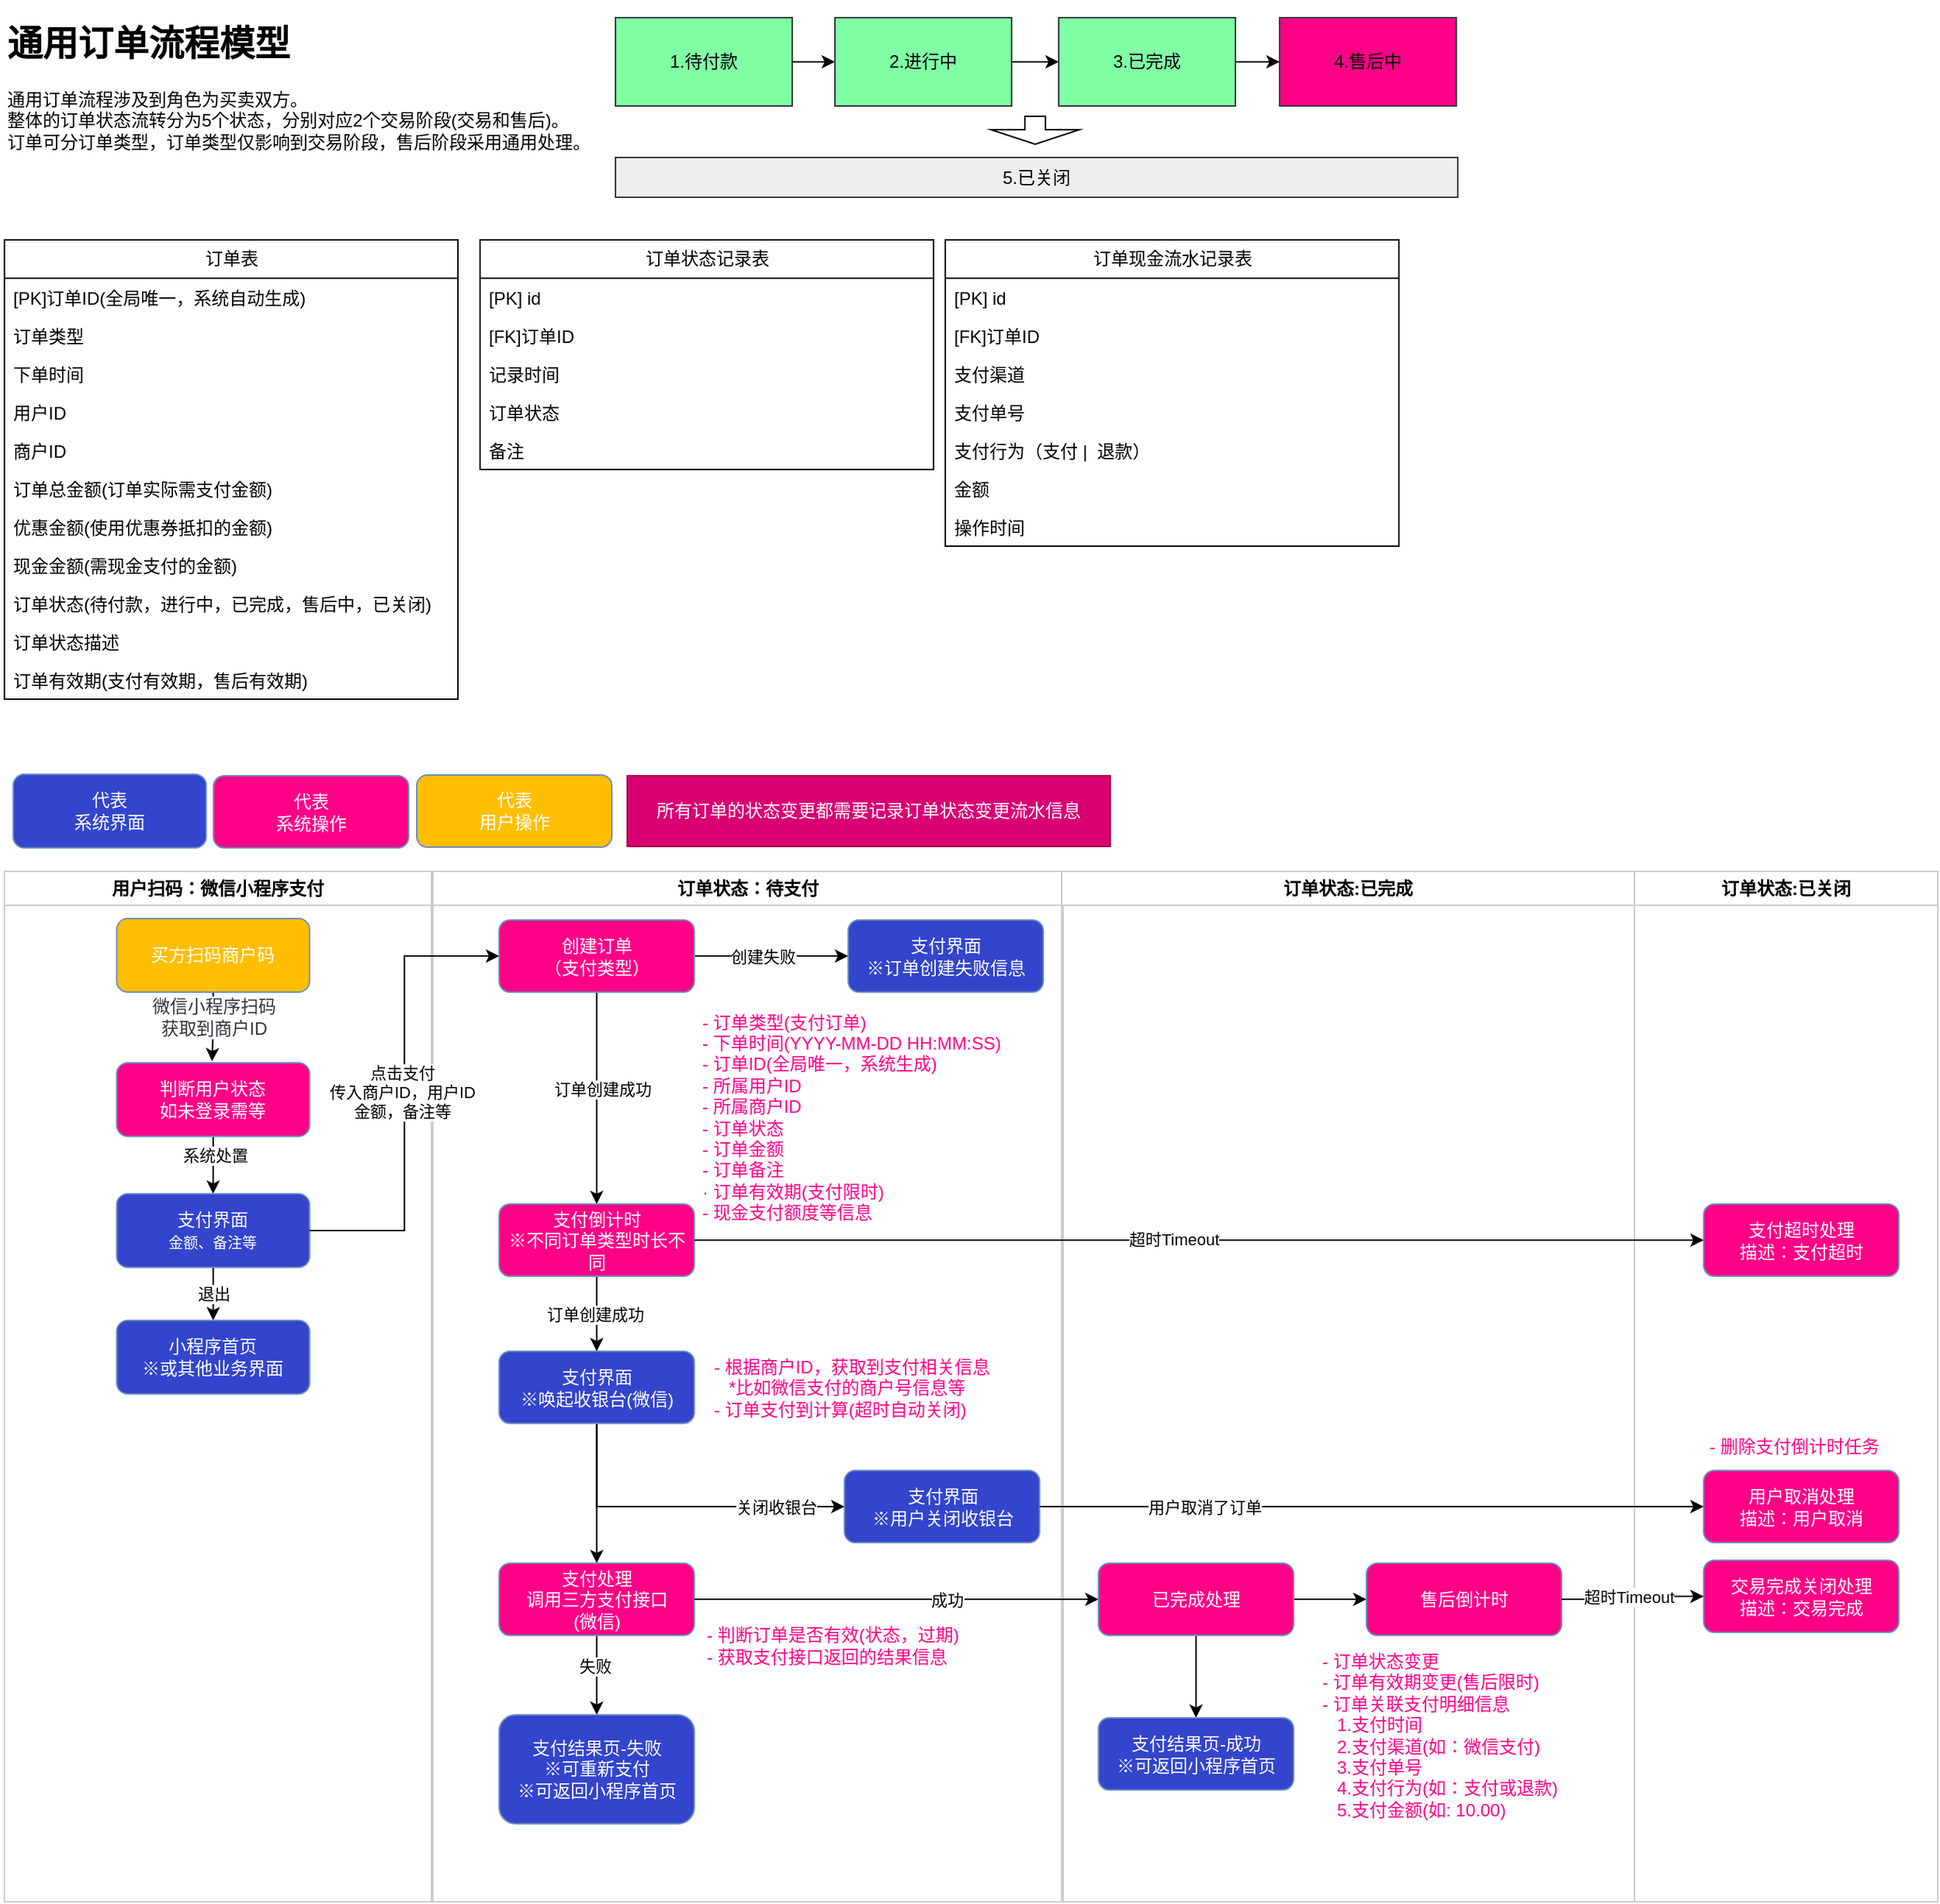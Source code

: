 <mxfile version="22.1.0" type="github">
  <diagram name="订单状态" id="O3KAAAbpH9t8ICp0gVx-">
    <mxGraphModel dx="5453" dy="2956" grid="0" gridSize="10" guides="1" tooltips="1" connect="1" arrows="1" fold="1" page="0" pageScale="1" pageWidth="827" pageHeight="1169" math="0" shadow="0">
      <root>
        <mxCell id="0" />
        <mxCell id="1" parent="0" />
        <mxCell id="49y2JjZSjfnPFW-xxPCn-1" value="&lt;h1&gt;通用订单流程模型&lt;/h1&gt;&lt;div&gt;通用订单流程涉及到角色为买卖双方。&lt;/div&gt;&lt;div&gt;整体的订单状态流转分为5个状态，分别对应2个交易阶段(交易和售后)。&lt;/div&gt;&lt;div&gt;订单可分订单类型，订单类型仅影响到交易阶段，售后阶段采用通用处理。&lt;/div&gt;" style="text;html=1;strokeColor=none;fillColor=none;spacing=5;spacingTop=-20;whiteSpace=wrap;overflow=hidden;rounded=0;" parent="1" vertex="1">
          <mxGeometry x="-2511" y="-881" width="414" height="108" as="geometry" />
        </mxCell>
        <mxCell id="49y2JjZSjfnPFW-xxPCn-4" value="" style="edgeStyle=orthogonalEdgeStyle;rounded=0;orthogonalLoop=1;jettySize=auto;html=1;" parent="1" source="49y2JjZSjfnPFW-xxPCn-2" target="49y2JjZSjfnPFW-xxPCn-3" edge="1">
          <mxGeometry relative="1" as="geometry" />
        </mxCell>
        <mxCell id="49y2JjZSjfnPFW-xxPCn-2" value="1.待付款" style="rounded=0;whiteSpace=wrap;html=1;fillColor=#80FFA5;strokeColor=#36393d;direction=east;" parent="1" vertex="1">
          <mxGeometry x="-2093" y="-879" width="120" height="60" as="geometry" />
        </mxCell>
        <mxCell id="49y2JjZSjfnPFW-xxPCn-6" value="" style="edgeStyle=orthogonalEdgeStyle;rounded=0;orthogonalLoop=1;jettySize=auto;html=1;" parent="1" source="49y2JjZSjfnPFW-xxPCn-3" target="49y2JjZSjfnPFW-xxPCn-5" edge="1">
          <mxGeometry relative="1" as="geometry" />
        </mxCell>
        <mxCell id="49y2JjZSjfnPFW-xxPCn-3" value="2.进行中" style="rounded=0;whiteSpace=wrap;html=1;fillColor=#80FFA5;strokeColor=#36393d;direction=east;" parent="1" vertex="1">
          <mxGeometry x="-1944" y="-879" width="120" height="60" as="geometry" />
        </mxCell>
        <mxCell id="49y2JjZSjfnPFW-xxPCn-8" value="" style="edgeStyle=orthogonalEdgeStyle;rounded=0;orthogonalLoop=1;jettySize=auto;html=1;" parent="1" source="49y2JjZSjfnPFW-xxPCn-5" target="49y2JjZSjfnPFW-xxPCn-7" edge="1">
          <mxGeometry relative="1" as="geometry" />
        </mxCell>
        <mxCell id="49y2JjZSjfnPFW-xxPCn-5" value="3.已完成" style="rounded=0;whiteSpace=wrap;html=1;fillColor=#80FFA5;strokeColor=#36393d;direction=east;" parent="1" vertex="1">
          <mxGeometry x="-1792" y="-879" width="120" height="60" as="geometry" />
        </mxCell>
        <mxCell id="49y2JjZSjfnPFW-xxPCn-7" value="4.售后中" style="rounded=0;whiteSpace=wrap;html=1;fillColor=#FF0087;strokeColor=#36393d;direction=east;" parent="1" vertex="1">
          <mxGeometry x="-1642" y="-879" width="120" height="60" as="geometry" />
        </mxCell>
        <mxCell id="49y2JjZSjfnPFW-xxPCn-9" value="5.已关闭" style="rounded=0;whiteSpace=wrap;html=1;fillColor=#eeeeee;strokeColor=#36393d;direction=east;" parent="1" vertex="1">
          <mxGeometry x="-2093" y="-784" width="572" height="27" as="geometry" />
        </mxCell>
        <mxCell id="49y2JjZSjfnPFW-xxPCn-39" value="用户扫码：微信小程序支付" style="swimlane;whiteSpace=wrap;html=1;strokeColor=#CCCCCC;" parent="1" vertex="1">
          <mxGeometry x="-2508" y="-299" width="290" height="700" as="geometry">
            <mxRectangle x="30" y="320" width="179" height="26" as="alternateBounds" />
          </mxGeometry>
        </mxCell>
        <mxCell id="49y2JjZSjfnPFW-xxPCn-40" style="edgeStyle=orthogonalEdgeStyle;rounded=0;orthogonalLoop=1;jettySize=auto;html=1;entryX=0.5;entryY=0;entryDx=0;entryDy=0;fontFamily=Helvetica;fontSize=12;fontColor=#FFF;" parent="49y2JjZSjfnPFW-xxPCn-39" source="49y2JjZSjfnPFW-xxPCn-42" edge="1">
          <mxGeometry relative="1" as="geometry">
            <mxPoint x="141" y="129" as="targetPoint" />
          </mxGeometry>
        </mxCell>
        <mxCell id="49y2JjZSjfnPFW-xxPCn-41" value="&lt;font color=&quot;#34373c&quot;&gt;微信小程序扫码&lt;br&gt;获取到商户ID&lt;br&gt;&lt;/font&gt;" style="edgeLabel;html=1;align=center;verticalAlign=middle;resizable=0;points=[];fontSize=12;fontFamily=Helvetica;fontColor=#FFF;" parent="49y2JjZSjfnPFW-xxPCn-40" vertex="1" connectable="0">
          <mxGeometry x="-0.232" relative="1" as="geometry">
            <mxPoint y="-1" as="offset" />
          </mxGeometry>
        </mxCell>
        <mxCell id="49y2JjZSjfnPFW-xxPCn-42" value="买方扫码商户码" style="rounded=1;whiteSpace=wrap;html=1;fillColor=#FFBF00;strokeColor=#6c8ebf;fontColor=#FFF;" parent="49y2JjZSjfnPFW-xxPCn-39" vertex="1">
          <mxGeometry x="76.25" y="32" width="131" height="50" as="geometry" />
        </mxCell>
        <mxCell id="49y2JjZSjfnPFW-xxPCn-61" style="edgeStyle=orthogonalEdgeStyle;rounded=0;orthogonalLoop=1;jettySize=auto;html=1;entryX=0.5;entryY=0;entryDx=0;entryDy=0;" parent="49y2JjZSjfnPFW-xxPCn-39" source="49y2JjZSjfnPFW-xxPCn-58" target="49y2JjZSjfnPFW-xxPCn-60" edge="1">
          <mxGeometry relative="1" as="geometry" />
        </mxCell>
        <mxCell id="49y2JjZSjfnPFW-xxPCn-64" value="系统处置" style="edgeLabel;html=1;align=center;verticalAlign=middle;resizable=0;points=[];" parent="49y2JjZSjfnPFW-xxPCn-61" vertex="1" connectable="0">
          <mxGeometry x="-0.367" y="1" relative="1" as="geometry">
            <mxPoint as="offset" />
          </mxGeometry>
        </mxCell>
        <mxCell id="49y2JjZSjfnPFW-xxPCn-58" value="判断用户状态&lt;br&gt;如未登录需等" style="rounded=1;whiteSpace=wrap;html=1;fillColor=#FF0087;strokeColor=#6c8ebf;fontColor=#FFF;" parent="49y2JjZSjfnPFW-xxPCn-39" vertex="1">
          <mxGeometry x="76.25" y="130" width="131" height="50" as="geometry" />
        </mxCell>
        <mxCell id="49y2JjZSjfnPFW-xxPCn-63" value="退出" style="edgeStyle=orthogonalEdgeStyle;rounded=0;orthogonalLoop=1;jettySize=auto;html=1;" parent="49y2JjZSjfnPFW-xxPCn-39" source="49y2JjZSjfnPFW-xxPCn-60" target="49y2JjZSjfnPFW-xxPCn-62" edge="1">
          <mxGeometry relative="1" as="geometry" />
        </mxCell>
        <mxCell id="49y2JjZSjfnPFW-xxPCn-60" value="支付界面&lt;br&gt;&lt;font style=&quot;font-size: 10px;&quot;&gt;金额、备注等&lt;/font&gt;" style="rounded=1;whiteSpace=wrap;html=1;fillColor=#3345CC;strokeColor=#6c8ebf;fontColor=#FFF;" parent="49y2JjZSjfnPFW-xxPCn-39" vertex="1">
          <mxGeometry x="76.25" y="219" width="131" height="50" as="geometry" />
        </mxCell>
        <mxCell id="49y2JjZSjfnPFW-xxPCn-62" value="小程序首页&lt;br&gt;※或其他业务界面" style="rounded=1;whiteSpace=wrap;html=1;fillColor=#3345CC;strokeColor=#6c8ebf;fontColor=#FFF;" parent="49y2JjZSjfnPFW-xxPCn-39" vertex="1">
          <mxGeometry x="76.25" y="305" width="131" height="50" as="geometry" />
        </mxCell>
        <mxCell id="49y2JjZSjfnPFW-xxPCn-65" value="订单状态：待支付" style="swimlane;whiteSpace=wrap;html=1;strokeColor=#CCCCCC;" parent="1" vertex="1">
          <mxGeometry x="-2217" y="-299" width="428" height="700" as="geometry" />
        </mxCell>
        <mxCell id="49y2JjZSjfnPFW-xxPCn-71" style="edgeStyle=orthogonalEdgeStyle;rounded=0;orthogonalLoop=1;jettySize=auto;html=1;entryX=0;entryY=0.5;entryDx=0;entryDy=0;" parent="49y2JjZSjfnPFW-xxPCn-65" source="49y2JjZSjfnPFW-xxPCn-66" target="49y2JjZSjfnPFW-xxPCn-70" edge="1">
          <mxGeometry relative="1" as="geometry" />
        </mxCell>
        <mxCell id="49y2JjZSjfnPFW-xxPCn-72" value="创建失败" style="edgeLabel;html=1;align=center;verticalAlign=middle;resizable=0;points=[];" parent="49y2JjZSjfnPFW-xxPCn-71" vertex="1" connectable="0">
          <mxGeometry x="-0.206" y="-4" relative="1" as="geometry">
            <mxPoint x="5" y="-4" as="offset" />
          </mxGeometry>
        </mxCell>
        <mxCell id="49y2JjZSjfnPFW-xxPCn-138" style="edgeStyle=orthogonalEdgeStyle;rounded=0;orthogonalLoop=1;jettySize=auto;html=1;entryX=0.5;entryY=0;entryDx=0;entryDy=0;" parent="49y2JjZSjfnPFW-xxPCn-65" source="49y2JjZSjfnPFW-xxPCn-66" target="49y2JjZSjfnPFW-xxPCn-137" edge="1">
          <mxGeometry relative="1" as="geometry" />
        </mxCell>
        <mxCell id="49y2JjZSjfnPFW-xxPCn-141" value="订单创建成功" style="edgeLabel;html=1;align=center;verticalAlign=middle;resizable=0;points=[];" parent="49y2JjZSjfnPFW-xxPCn-138" vertex="1" connectable="0">
          <mxGeometry x="-0.092" y="3" relative="1" as="geometry">
            <mxPoint as="offset" />
          </mxGeometry>
        </mxCell>
        <mxCell id="49y2JjZSjfnPFW-xxPCn-66" value="创建订单&lt;br&gt;（支付类型）" style="rounded=1;whiteSpace=wrap;html=1;fillColor=#FF0087;strokeColor=#6c8ebf;fontColor=#FFF;" parent="49y2JjZSjfnPFW-xxPCn-65" vertex="1">
          <mxGeometry x="45" y="33" width="132.5" height="49" as="geometry" />
        </mxCell>
        <mxCell id="49y2JjZSjfnPFW-xxPCn-70" value="支付界面&lt;br&gt;※订单创建失败信息" style="rounded=1;whiteSpace=wrap;html=1;fillColor=#3345CC;strokeColor=#6c8ebf;fontColor=#FFF;" parent="49y2JjZSjfnPFW-xxPCn-65" vertex="1">
          <mxGeometry x="282" y="33" width="132.5" height="49" as="geometry" />
        </mxCell>
        <mxCell id="49y2JjZSjfnPFW-xxPCn-67" value="- 订单类型(支付订单)&lt;br&gt;- 下单时间(YYYY-MM-DD HH:MM:SS)&lt;br&gt;- 订单ID(全局唯一，系统生成)&lt;br&gt;- 所属用户ID&lt;br&gt;- 所属商户ID&lt;br&gt;- 订单状态&lt;br&gt;- 订单金额&lt;br&gt;- 订单备注&lt;br&gt;· 订单有效期(支付限时)&lt;br&gt;- 现金支付额度等信息" style="text;html=1;strokeColor=none;fillColor=none;align=left;verticalAlign=middle;whiteSpace=wrap;rounded=0;fontSize=12;fontFamily=Helvetica;fontColor=#FF0087;" parent="49y2JjZSjfnPFW-xxPCn-65" vertex="1">
          <mxGeometry x="181" y="86" width="231" height="161" as="geometry" />
        </mxCell>
        <mxCell id="49y2JjZSjfnPFW-xxPCn-142" style="edgeStyle=orthogonalEdgeStyle;rounded=0;orthogonalLoop=1;jettySize=auto;html=1;entryX=0;entryY=0.5;entryDx=0;entryDy=0;" parent="49y2JjZSjfnPFW-xxPCn-65" source="49y2JjZSjfnPFW-xxPCn-73" target="49y2JjZSjfnPFW-xxPCn-87" edge="1">
          <mxGeometry relative="1" as="geometry">
            <Array as="points">
              <mxPoint x="111" y="432" />
            </Array>
          </mxGeometry>
        </mxCell>
        <mxCell id="49y2JjZSjfnPFW-xxPCn-143" value="关闭收银台" style="edgeLabel;html=1;align=center;verticalAlign=middle;resizable=0;points=[];" parent="49y2JjZSjfnPFW-xxPCn-142" vertex="1" connectable="0">
          <mxGeometry x="0.621" y="-1" relative="1" as="geometry">
            <mxPoint x="-4" y="-1" as="offset" />
          </mxGeometry>
        </mxCell>
        <mxCell id="f1P4lGSasqayBtfQSkuf-2" style="edgeStyle=orthogonalEdgeStyle;rounded=0;orthogonalLoop=1;jettySize=auto;html=1;entryX=0.5;entryY=0;entryDx=0;entryDy=0;" parent="49y2JjZSjfnPFW-xxPCn-65" source="49y2JjZSjfnPFW-xxPCn-73" target="f1P4lGSasqayBtfQSkuf-1" edge="1">
          <mxGeometry relative="1" as="geometry" />
        </mxCell>
        <mxCell id="49y2JjZSjfnPFW-xxPCn-73" value="支付界面&lt;br&gt;※唤起收银台(微信)" style="rounded=1;whiteSpace=wrap;html=1;fillColor=#3345CC;strokeColor=#6c8ebf;fontColor=#FFF;" parent="49y2JjZSjfnPFW-xxPCn-65" vertex="1">
          <mxGeometry x="45" y="326" width="132.5" height="49" as="geometry" />
        </mxCell>
        <mxCell id="49y2JjZSjfnPFW-xxPCn-77" value="- 根据商户ID，获取到支付相关信息&lt;br&gt;&amp;nbsp; &amp;nbsp;*比如微信支付的商户号信息等&lt;br&gt;- 订单支付到计算(超时自动关闭)" style="text;html=1;strokeColor=none;fillColor=none;align=left;verticalAlign=middle;whiteSpace=wrap;rounded=0;fontSize=12;fontFamily=Helvetica;fontColor=#FF0087;" parent="49y2JjZSjfnPFW-xxPCn-65" vertex="1">
          <mxGeometry x="189" y="328" width="231" height="45" as="geometry" />
        </mxCell>
        <mxCell id="49y2JjZSjfnPFW-xxPCn-139" style="edgeStyle=orthogonalEdgeStyle;rounded=0;orthogonalLoop=1;jettySize=auto;html=1;entryX=0.5;entryY=0;entryDx=0;entryDy=0;" parent="49y2JjZSjfnPFW-xxPCn-65" source="49y2JjZSjfnPFW-xxPCn-137" target="49y2JjZSjfnPFW-xxPCn-73" edge="1">
          <mxGeometry relative="1" as="geometry" />
        </mxCell>
        <mxCell id="49y2JjZSjfnPFW-xxPCn-140" value="订单创建成功" style="edgeLabel;html=1;align=center;verticalAlign=middle;resizable=0;points=[];" parent="49y2JjZSjfnPFW-xxPCn-139" vertex="1" connectable="0">
          <mxGeometry x="0.038" y="-2" relative="1" as="geometry">
            <mxPoint y="-1" as="offset" />
          </mxGeometry>
        </mxCell>
        <mxCell id="49y2JjZSjfnPFW-xxPCn-137" value="支付倒计时&lt;br&gt;※不同订单类型时长不同" style="rounded=1;whiteSpace=wrap;html=1;fillColor=#FF0087;strokeColor=#6c8ebf;fontColor=#FFF;" parent="49y2JjZSjfnPFW-xxPCn-65" vertex="1">
          <mxGeometry x="45" y="226" width="132.5" height="49" as="geometry" />
        </mxCell>
        <mxCell id="49y2JjZSjfnPFW-xxPCn-87" value="支付界面&lt;br&gt;※用户关闭收银台" style="rounded=1;whiteSpace=wrap;html=1;fillColor=#3345CC;strokeColor=#6c8ebf;fontColor=#FFF;" parent="49y2JjZSjfnPFW-xxPCn-65" vertex="1">
          <mxGeometry x="279.5" y="407" width="132.5" height="49" as="geometry" />
        </mxCell>
        <mxCell id="f1P4lGSasqayBtfQSkuf-5" style="edgeStyle=orthogonalEdgeStyle;rounded=0;orthogonalLoop=1;jettySize=auto;html=1;entryX=0.5;entryY=0;entryDx=0;entryDy=0;" parent="49y2JjZSjfnPFW-xxPCn-65" source="f1P4lGSasqayBtfQSkuf-1" target="f1P4lGSasqayBtfQSkuf-4" edge="1">
          <mxGeometry relative="1" as="geometry" />
        </mxCell>
        <mxCell id="f1P4lGSasqayBtfQSkuf-15" value="失败" style="edgeLabel;html=1;align=center;verticalAlign=middle;resizable=0;points=[];" parent="f1P4lGSasqayBtfQSkuf-5" vertex="1" connectable="0">
          <mxGeometry x="-0.239" y="-2" relative="1" as="geometry">
            <mxPoint as="offset" />
          </mxGeometry>
        </mxCell>
        <mxCell id="f1P4lGSasqayBtfQSkuf-1" value="支付处理&lt;br&gt;调用三方支付接口&lt;br&gt;(微信)" style="rounded=1;whiteSpace=wrap;html=1;fillColor=#FF0087;strokeColor=#6c8ebf;fontColor=#FFF;" parent="49y2JjZSjfnPFW-xxPCn-65" vertex="1">
          <mxGeometry x="45" y="470" width="132.5" height="49" as="geometry" />
        </mxCell>
        <mxCell id="f1P4lGSasqayBtfQSkuf-3" value="- 判断订单是否有效(状态，过期)&lt;br&gt;- 获取支付接口返回的结果信息" style="text;html=1;strokeColor=none;fillColor=none;align=left;verticalAlign=middle;whiteSpace=wrap;rounded=0;fontSize=12;fontFamily=Helvetica;fontColor=#FF0087;" parent="49y2JjZSjfnPFW-xxPCn-65" vertex="1">
          <mxGeometry x="183.5" y="503" width="196.5" height="45" as="geometry" />
        </mxCell>
        <mxCell id="f1P4lGSasqayBtfQSkuf-4" value="支付结果页-失败&lt;br&gt;※可重新支付&lt;br&gt;※可返回小程序首页" style="rounded=1;whiteSpace=wrap;html=1;fillColor=#3345CC;strokeColor=#6c8ebf;fontColor=#FFF;" parent="49y2JjZSjfnPFW-xxPCn-65" vertex="1">
          <mxGeometry x="45" y="573" width="132.5" height="74" as="geometry" />
        </mxCell>
        <mxCell id="49y2JjZSjfnPFW-xxPCn-68" style="edgeStyle=orthogonalEdgeStyle;rounded=0;orthogonalLoop=1;jettySize=auto;html=1;entryX=0;entryY=0.5;entryDx=0;entryDy=0;" parent="1" source="49y2JjZSjfnPFW-xxPCn-60" target="49y2JjZSjfnPFW-xxPCn-66" edge="1">
          <mxGeometry relative="1" as="geometry" />
        </mxCell>
        <mxCell id="49y2JjZSjfnPFW-xxPCn-69" value="点击支付&lt;br&gt;传入商户ID，用户ID&lt;br&gt;金额，备注等" style="edgeLabel;html=1;align=center;verticalAlign=middle;resizable=0;points=[];" parent="49y2JjZSjfnPFW-xxPCn-68" vertex="1" connectable="0">
          <mxGeometry x="0.006" y="2" relative="1" as="geometry">
            <mxPoint as="offset" />
          </mxGeometry>
        </mxCell>
        <mxCell id="49y2JjZSjfnPFW-xxPCn-83" value="代表&lt;br&gt;系统界面" style="rounded=1;whiteSpace=wrap;html=1;fillColor=#3345CC;strokeColor=#6c8ebf;fontColor=#FFF;" parent="1" vertex="1">
          <mxGeometry x="-2502" y="-365" width="131" height="50" as="geometry" />
        </mxCell>
        <mxCell id="49y2JjZSjfnPFW-xxPCn-84" value="代表&lt;br&gt;系统操作" style="rounded=1;whiteSpace=wrap;html=1;fillColor=#FF0087;strokeColor=#6c8ebf;fontColor=#FFF;" parent="1" vertex="1">
          <mxGeometry x="-2366" y="-364" width="132.5" height="49" as="geometry" />
        </mxCell>
        <mxCell id="49y2JjZSjfnPFW-xxPCn-85" value="代表&lt;br&gt;用户操作" style="rounded=1;whiteSpace=wrap;html=1;fillColor=#FFBF00;strokeColor=#6c8ebf;fontColor=#FFF;" parent="1" vertex="1">
          <mxGeometry x="-2228" y="-364.5" width="132.5" height="49" as="geometry" />
        </mxCell>
        <mxCell id="49y2JjZSjfnPFW-xxPCn-97" value="订单状态:已完成" style="swimlane;whiteSpace=wrap;html=1;strokeColor=#CCCCCC;" parent="1" vertex="1">
          <mxGeometry x="-1790" y="-299" width="389" height="700" as="geometry" />
        </mxCell>
        <mxCell id="49y2JjZSjfnPFW-xxPCn-119" style="edgeStyle=orthogonalEdgeStyle;rounded=0;orthogonalLoop=1;jettySize=auto;html=1;entryX=0;entryY=0.5;entryDx=0;entryDy=0;" parent="49y2JjZSjfnPFW-xxPCn-97" source="49y2JjZSjfnPFW-xxPCn-113" target="49y2JjZSjfnPFW-xxPCn-118" edge="1">
          <mxGeometry relative="1" as="geometry" />
        </mxCell>
        <mxCell id="f1P4lGSasqayBtfQSkuf-12" style="edgeStyle=orthogonalEdgeStyle;rounded=0;orthogonalLoop=1;jettySize=auto;html=1;" parent="49y2JjZSjfnPFW-xxPCn-97" source="49y2JjZSjfnPFW-xxPCn-113" target="49y2JjZSjfnPFW-xxPCn-89" edge="1">
          <mxGeometry relative="1" as="geometry" />
        </mxCell>
        <mxCell id="49y2JjZSjfnPFW-xxPCn-113" value="已完成处理" style="rounded=1;whiteSpace=wrap;html=1;fillColor=#FF0087;strokeColor=#6c8ebf;fontColor=#FFF;" parent="49y2JjZSjfnPFW-xxPCn-97" vertex="1">
          <mxGeometry x="25" y="470" width="132.5" height="49" as="geometry" />
        </mxCell>
        <mxCell id="49y2JjZSjfnPFW-xxPCn-118" value="售后倒计时" style="rounded=1;whiteSpace=wrap;html=1;fillColor=#FF0087;strokeColor=#6c8ebf;fontColor=#FFF;" parent="49y2JjZSjfnPFW-xxPCn-97" vertex="1">
          <mxGeometry x="207" y="470" width="132.5" height="49" as="geometry" />
        </mxCell>
        <mxCell id="49y2JjZSjfnPFW-xxPCn-89" value="支付结果页-成功&lt;br&gt;※可返回小程序首页" style="rounded=1;whiteSpace=wrap;html=1;fillColor=#3345CC;strokeColor=#6c8ebf;fontColor=#FFF;" parent="49y2JjZSjfnPFW-xxPCn-97" vertex="1">
          <mxGeometry x="25" y="575" width="132.5" height="49" as="geometry" />
        </mxCell>
        <mxCell id="f1P4lGSasqayBtfQSkuf-13" value="- 订单状态变更&lt;br&gt;- 订单有效期变更(售后限时)&lt;br&gt;- 订单关联支付明细信息&lt;br&gt;&amp;nbsp; &amp;nbsp;1.支付时间&lt;br&gt;&amp;nbsp; &amp;nbsp;2.支付渠道(如：微信支付)&lt;br&gt;&amp;nbsp; &amp;nbsp;3.支付单号&lt;br&gt;&amp;nbsp; &amp;nbsp;4.支付行为(如：支付或退款)&lt;br&gt;&amp;nbsp; &amp;nbsp;5.支付金额(如: 10.00)" style="text;html=1;strokeColor=none;fillColor=none;align=left;verticalAlign=middle;whiteSpace=wrap;rounded=0;fontSize=12;fontFamily=Helvetica;fontColor=#FF0087;" parent="49y2JjZSjfnPFW-xxPCn-97" vertex="1">
          <mxGeometry x="175" y="525" width="192" height="123" as="geometry" />
        </mxCell>
        <mxCell id="49y2JjZSjfnPFW-xxPCn-125" value="订单状态:已关闭" style="swimlane;whiteSpace=wrap;html=1;strokeColor=#CCCCCC;" parent="1" vertex="1">
          <mxGeometry x="-1401" y="-299" width="206" height="700" as="geometry" />
        </mxCell>
        <mxCell id="49y2JjZSjfnPFW-xxPCn-126" style="edgeStyle=orthogonalEdgeStyle;rounded=0;orthogonalLoop=1;jettySize=auto;html=1;entryX=0;entryY=0.5;entryDx=0;entryDy=0;" parent="49y2JjZSjfnPFW-xxPCn-125" edge="1">
          <mxGeometry relative="1" as="geometry">
            <mxPoint x="181.25" y="493.5" as="sourcePoint" />
          </mxGeometry>
        </mxCell>
        <mxCell id="49y2JjZSjfnPFW-xxPCn-144" value="支付超时处理&lt;br&gt;描述：支付超时" style="rounded=1;whiteSpace=wrap;html=1;fillColor=#FF0087;strokeColor=#6c8ebf;fontColor=#FFF;" parent="49y2JjZSjfnPFW-xxPCn-125" vertex="1">
          <mxGeometry x="47" y="226" width="132.5" height="49" as="geometry" />
        </mxCell>
        <mxCell id="49y2JjZSjfnPFW-xxPCn-147" value="用户取消处理&lt;br&gt;描述：用户取消" style="rounded=1;whiteSpace=wrap;html=1;fillColor=#FF0087;strokeColor=#6c8ebf;fontColor=#FFF;" parent="49y2JjZSjfnPFW-xxPCn-125" vertex="1">
          <mxGeometry x="47" y="407" width="132.5" height="49" as="geometry" />
        </mxCell>
        <mxCell id="49y2JjZSjfnPFW-xxPCn-153" value="- 删除支付倒计时任务" style="text;html=1;strokeColor=none;fillColor=none;align=left;verticalAlign=middle;whiteSpace=wrap;rounded=0;fontSize=12;fontFamily=Helvetica;fontColor=#FF0087;" parent="49y2JjZSjfnPFW-xxPCn-125" vertex="1">
          <mxGeometry x="49" y="379" width="131" height="23" as="geometry" />
        </mxCell>
        <mxCell id="f1P4lGSasqayBtfQSkuf-8" value="交易完成关闭处理&lt;br&gt;描述：交易完成" style="rounded=1;whiteSpace=wrap;html=1;fillColor=#FF0087;strokeColor=#6c8ebf;fontColor=#FFF;" parent="49y2JjZSjfnPFW-xxPCn-125" vertex="1">
          <mxGeometry x="47" y="468" width="132.5" height="49" as="geometry" />
        </mxCell>
        <mxCell id="49y2JjZSjfnPFW-xxPCn-145" style="edgeStyle=orthogonalEdgeStyle;rounded=0;orthogonalLoop=1;jettySize=auto;html=1;entryX=0;entryY=0.5;entryDx=0;entryDy=0;" parent="1" source="49y2JjZSjfnPFW-xxPCn-137" target="49y2JjZSjfnPFW-xxPCn-144" edge="1">
          <mxGeometry relative="1" as="geometry" />
        </mxCell>
        <mxCell id="49y2JjZSjfnPFW-xxPCn-146" value="超时Timeout" style="edgeLabel;html=1;align=center;verticalAlign=middle;resizable=0;points=[];" parent="49y2JjZSjfnPFW-xxPCn-145" vertex="1" connectable="0">
          <mxGeometry x="-0.05" y="1" relative="1" as="geometry">
            <mxPoint as="offset" />
          </mxGeometry>
        </mxCell>
        <mxCell id="49y2JjZSjfnPFW-xxPCn-148" style="edgeStyle=orthogonalEdgeStyle;rounded=0;orthogonalLoop=1;jettySize=auto;html=1;entryX=0;entryY=0.5;entryDx=0;entryDy=0;" parent="1" source="49y2JjZSjfnPFW-xxPCn-87" target="49y2JjZSjfnPFW-xxPCn-147" edge="1">
          <mxGeometry relative="1" as="geometry" />
        </mxCell>
        <mxCell id="49y2JjZSjfnPFW-xxPCn-149" value="用户取消了订单" style="edgeLabel;html=1;align=center;verticalAlign=middle;resizable=0;points=[];" parent="49y2JjZSjfnPFW-xxPCn-148" vertex="1" connectable="0">
          <mxGeometry x="-0.133" y="1" relative="1" as="geometry">
            <mxPoint x="-84" y="1" as="offset" />
          </mxGeometry>
        </mxCell>
        <mxCell id="f1P4lGSasqayBtfQSkuf-7" style="edgeStyle=orthogonalEdgeStyle;rounded=0;orthogonalLoop=1;jettySize=auto;html=1;entryX=0;entryY=0.5;entryDx=0;entryDy=0;" parent="1" source="f1P4lGSasqayBtfQSkuf-1" target="49y2JjZSjfnPFW-xxPCn-113" edge="1">
          <mxGeometry relative="1" as="geometry" />
        </mxCell>
        <mxCell id="f1P4lGSasqayBtfQSkuf-14" value="成功" style="edgeLabel;html=1;align=center;verticalAlign=middle;resizable=0;points=[];" parent="f1P4lGSasqayBtfQSkuf-7" vertex="1" connectable="0">
          <mxGeometry x="0.245" relative="1" as="geometry">
            <mxPoint as="offset" />
          </mxGeometry>
        </mxCell>
        <mxCell id="f1P4lGSasqayBtfQSkuf-9" style="edgeStyle=orthogonalEdgeStyle;rounded=0;orthogonalLoop=1;jettySize=auto;html=1;entryX=0;entryY=0.5;entryDx=0;entryDy=0;" parent="1" source="49y2JjZSjfnPFW-xxPCn-118" target="f1P4lGSasqayBtfQSkuf-8" edge="1">
          <mxGeometry relative="1" as="geometry" />
        </mxCell>
        <mxCell id="f1P4lGSasqayBtfQSkuf-16" value="超时Timeout" style="edgeLabel;html=1;align=center;verticalAlign=middle;resizable=0;points=[];" parent="f1P4lGSasqayBtfQSkuf-9" vertex="1" connectable="0">
          <mxGeometry x="-0.098" y="-2" relative="1" as="geometry">
            <mxPoint x="1" y="-4" as="offset" />
          </mxGeometry>
        </mxCell>
        <mxCell id="f1P4lGSasqayBtfQSkuf-11" value="所有订单的状态变更都需要记录订单状态变更流水信息" style="text;html=1;strokeColor=#A50040;fillColor=#d80073;align=center;verticalAlign=middle;whiteSpace=wrap;rounded=0;fontSize=12;fontFamily=Helvetica;fontColor=#ffffff;" parent="1" vertex="1">
          <mxGeometry x="-2085" y="-364" width="328" height="48" as="geometry" />
        </mxCell>
        <mxCell id="f1P4lGSasqayBtfQSkuf-27" value="" style="shape=singleArrow;direction=south;whiteSpace=wrap;html=1;arrowWidth=0.233;arrowSize=0.523;" parent="1" vertex="1">
          <mxGeometry x="-1838" y="-812" width="60" height="19" as="geometry" />
        </mxCell>
        <mxCell id="f1P4lGSasqayBtfQSkuf-37" value="订单表" style="swimlane;fontStyle=0;childLayout=stackLayout;horizontal=1;startSize=26;fillColor=none;horizontalStack=0;resizeParent=1;resizeParentMax=0;resizeLast=0;collapsible=1;marginBottom=0;html=1;" parent="1" vertex="1">
          <mxGeometry x="-2508" y="-728" width="308" height="312" as="geometry" />
        </mxCell>
        <mxCell id="f1P4lGSasqayBtfQSkuf-41" value="[PK]订单ID(全局唯一，系统自动生成)" style="text;strokeColor=none;fillColor=none;align=left;verticalAlign=top;spacingLeft=4;spacingRight=4;overflow=hidden;rotatable=0;points=[[0,0.5],[1,0.5]];portConstraint=eastwest;whiteSpace=wrap;html=1;" parent="f1P4lGSasqayBtfQSkuf-37" vertex="1">
          <mxGeometry y="26" width="308" height="26" as="geometry" />
        </mxCell>
        <mxCell id="f1P4lGSasqayBtfQSkuf-42" value="订单类型" style="text;strokeColor=none;fillColor=none;align=left;verticalAlign=top;spacingLeft=4;spacingRight=4;overflow=hidden;rotatable=0;points=[[0,0.5],[1,0.5]];portConstraint=eastwest;whiteSpace=wrap;html=1;" parent="f1P4lGSasqayBtfQSkuf-37" vertex="1">
          <mxGeometry y="52" width="308" height="26" as="geometry" />
        </mxCell>
        <mxCell id="f1P4lGSasqayBtfQSkuf-43" value="下单时间" style="text;strokeColor=none;fillColor=none;align=left;verticalAlign=top;spacingLeft=4;spacingRight=4;overflow=hidden;rotatable=0;points=[[0,0.5],[1,0.5]];portConstraint=eastwest;whiteSpace=wrap;html=1;" parent="f1P4lGSasqayBtfQSkuf-37" vertex="1">
          <mxGeometry y="78" width="308" height="26" as="geometry" />
        </mxCell>
        <mxCell id="f1P4lGSasqayBtfQSkuf-44" value="用户ID" style="text;strokeColor=none;fillColor=none;align=left;verticalAlign=top;spacingLeft=4;spacingRight=4;overflow=hidden;rotatable=0;points=[[0,0.5],[1,0.5]];portConstraint=eastwest;whiteSpace=wrap;html=1;" parent="f1P4lGSasqayBtfQSkuf-37" vertex="1">
          <mxGeometry y="104" width="308" height="26" as="geometry" />
        </mxCell>
        <mxCell id="f1P4lGSasqayBtfQSkuf-45" value="商户ID" style="text;strokeColor=none;fillColor=none;align=left;verticalAlign=top;spacingLeft=4;spacingRight=4;overflow=hidden;rotatable=0;points=[[0,0.5],[1,0.5]];portConstraint=eastwest;whiteSpace=wrap;html=1;" parent="f1P4lGSasqayBtfQSkuf-37" vertex="1">
          <mxGeometry y="130" width="308" height="26" as="geometry" />
        </mxCell>
        <mxCell id="f1P4lGSasqayBtfQSkuf-46" value="订单总金额(订单实际需支付金额)" style="text;strokeColor=none;fillColor=none;align=left;verticalAlign=top;spacingLeft=4;spacingRight=4;overflow=hidden;rotatable=0;points=[[0,0.5],[1,0.5]];portConstraint=eastwest;whiteSpace=wrap;html=1;" parent="f1P4lGSasqayBtfQSkuf-37" vertex="1">
          <mxGeometry y="156" width="308" height="26" as="geometry" />
        </mxCell>
        <mxCell id="f1P4lGSasqayBtfQSkuf-38" value="优惠金额(使用优惠券抵扣的金额)" style="text;strokeColor=none;fillColor=none;align=left;verticalAlign=top;spacingLeft=4;spacingRight=4;overflow=hidden;rotatable=0;points=[[0,0.5],[1,0.5]];portConstraint=eastwest;whiteSpace=wrap;html=1;" parent="f1P4lGSasqayBtfQSkuf-37" vertex="1">
          <mxGeometry y="182" width="308" height="26" as="geometry" />
        </mxCell>
        <mxCell id="f1P4lGSasqayBtfQSkuf-39" value="现金金额(需现金支付的金额)" style="text;strokeColor=none;fillColor=none;align=left;verticalAlign=top;spacingLeft=4;spacingRight=4;overflow=hidden;rotatable=0;points=[[0,0.5],[1,0.5]];portConstraint=eastwest;whiteSpace=wrap;html=1;" parent="f1P4lGSasqayBtfQSkuf-37" vertex="1">
          <mxGeometry y="208" width="308" height="26" as="geometry" />
        </mxCell>
        <mxCell id="f1P4lGSasqayBtfQSkuf-48" value="订单状态(待付款，进行中，已完成，售后中，已关闭)" style="text;strokeColor=none;fillColor=none;align=left;verticalAlign=top;spacingLeft=4;spacingRight=4;overflow=hidden;rotatable=0;points=[[0,0.5],[1,0.5]];portConstraint=eastwest;whiteSpace=wrap;html=1;" parent="f1P4lGSasqayBtfQSkuf-37" vertex="1">
          <mxGeometry y="234" width="308" height="26" as="geometry" />
        </mxCell>
        <mxCell id="f1P4lGSasqayBtfQSkuf-49" value="订单状态描述" style="text;strokeColor=none;fillColor=none;align=left;verticalAlign=top;spacingLeft=4;spacingRight=4;overflow=hidden;rotatable=0;points=[[0,0.5],[1,0.5]];portConstraint=eastwest;whiteSpace=wrap;html=1;" parent="f1P4lGSasqayBtfQSkuf-37" vertex="1">
          <mxGeometry y="260" width="308" height="26" as="geometry" />
        </mxCell>
        <mxCell id="f1P4lGSasqayBtfQSkuf-50" value="订单有效期(支付有效期，售后有效期)" style="text;strokeColor=none;fillColor=none;align=left;verticalAlign=top;spacingLeft=4;spacingRight=4;overflow=hidden;rotatable=0;points=[[0,0.5],[1,0.5]];portConstraint=eastwest;whiteSpace=wrap;html=1;" parent="f1P4lGSasqayBtfQSkuf-37" vertex="1">
          <mxGeometry y="286" width="308" height="26" as="geometry" />
        </mxCell>
        <mxCell id="f1P4lGSasqayBtfQSkuf-51" value="订单状态记录表" style="swimlane;fontStyle=0;childLayout=stackLayout;horizontal=1;startSize=26;fillColor=none;horizontalStack=0;resizeParent=1;resizeParentMax=0;resizeLast=0;collapsible=1;marginBottom=0;html=1;" parent="1" vertex="1">
          <mxGeometry x="-2185" y="-728" width="308" height="156" as="geometry">
            <mxRectangle x="-2165" y="-701" width="119" height="26" as="alternateBounds" />
          </mxGeometry>
        </mxCell>
        <mxCell id="f1P4lGSasqayBtfQSkuf-52" value="[PK] id" style="text;strokeColor=none;fillColor=none;align=left;verticalAlign=top;spacingLeft=4;spacingRight=4;overflow=hidden;rotatable=0;points=[[0,0.5],[1,0.5]];portConstraint=eastwest;whiteSpace=wrap;html=1;" parent="f1P4lGSasqayBtfQSkuf-51" vertex="1">
          <mxGeometry y="26" width="308" height="26" as="geometry" />
        </mxCell>
        <mxCell id="f1P4lGSasqayBtfQSkuf-53" value="[FK]订单ID" style="text;strokeColor=none;fillColor=none;align=left;verticalAlign=top;spacingLeft=4;spacingRight=4;overflow=hidden;rotatable=0;points=[[0,0.5],[1,0.5]];portConstraint=eastwest;whiteSpace=wrap;html=1;" parent="f1P4lGSasqayBtfQSkuf-51" vertex="1">
          <mxGeometry y="52" width="308" height="26" as="geometry" />
        </mxCell>
        <mxCell id="f1P4lGSasqayBtfQSkuf-54" value="记录时间" style="text;strokeColor=none;fillColor=none;align=left;verticalAlign=top;spacingLeft=4;spacingRight=4;overflow=hidden;rotatable=0;points=[[0,0.5],[1,0.5]];portConstraint=eastwest;whiteSpace=wrap;html=1;" parent="f1P4lGSasqayBtfQSkuf-51" vertex="1">
          <mxGeometry y="78" width="308" height="26" as="geometry" />
        </mxCell>
        <mxCell id="f1P4lGSasqayBtfQSkuf-56" value="订单状态" style="text;strokeColor=none;fillColor=none;align=left;verticalAlign=top;spacingLeft=4;spacingRight=4;overflow=hidden;rotatable=0;points=[[0,0.5],[1,0.5]];portConstraint=eastwest;whiteSpace=wrap;html=1;" parent="f1P4lGSasqayBtfQSkuf-51" vertex="1">
          <mxGeometry y="104" width="308" height="26" as="geometry" />
        </mxCell>
        <mxCell id="f1P4lGSasqayBtfQSkuf-57" value="备注" style="text;strokeColor=none;fillColor=none;align=left;verticalAlign=top;spacingLeft=4;spacingRight=4;overflow=hidden;rotatable=0;points=[[0,0.5],[1,0.5]];portConstraint=eastwest;whiteSpace=wrap;html=1;" parent="f1P4lGSasqayBtfQSkuf-51" vertex="1">
          <mxGeometry y="130" width="308" height="26" as="geometry" />
        </mxCell>
        <mxCell id="f1P4lGSasqayBtfQSkuf-67" value="订单现金流水记录表" style="swimlane;fontStyle=0;childLayout=stackLayout;horizontal=1;startSize=26;fillColor=none;horizontalStack=0;resizeParent=1;resizeParentMax=0;resizeLast=0;collapsible=1;marginBottom=0;html=1;" parent="1" vertex="1">
          <mxGeometry x="-1869" y="-728" width="308" height="208" as="geometry">
            <mxRectangle x="-2167" y="-535" width="143" height="26" as="alternateBounds" />
          </mxGeometry>
        </mxCell>
        <mxCell id="f1P4lGSasqayBtfQSkuf-68" value="[PK] id" style="text;strokeColor=none;fillColor=none;align=left;verticalAlign=top;spacingLeft=4;spacingRight=4;overflow=hidden;rotatable=0;points=[[0,0.5],[1,0.5]];portConstraint=eastwest;whiteSpace=wrap;html=1;" parent="f1P4lGSasqayBtfQSkuf-67" vertex="1">
          <mxGeometry y="26" width="308" height="26" as="geometry" />
        </mxCell>
        <mxCell id="f1P4lGSasqayBtfQSkuf-69" value="[FK]订单ID" style="text;strokeColor=none;fillColor=none;align=left;verticalAlign=top;spacingLeft=4;spacingRight=4;overflow=hidden;rotatable=0;points=[[0,0.5],[1,0.5]];portConstraint=eastwest;whiteSpace=wrap;html=1;" parent="f1P4lGSasqayBtfQSkuf-67" vertex="1">
          <mxGeometry y="52" width="308" height="26" as="geometry" />
        </mxCell>
        <mxCell id="f1P4lGSasqayBtfQSkuf-70" value="支付渠道" style="text;strokeColor=none;fillColor=none;align=left;verticalAlign=top;spacingLeft=4;spacingRight=4;overflow=hidden;rotatable=0;points=[[0,0.5],[1,0.5]];portConstraint=eastwest;whiteSpace=wrap;html=1;" parent="f1P4lGSasqayBtfQSkuf-67" vertex="1">
          <mxGeometry y="78" width="308" height="26" as="geometry" />
        </mxCell>
        <mxCell id="f1P4lGSasqayBtfQSkuf-72" value="支付单号" style="text;strokeColor=none;fillColor=none;align=left;verticalAlign=top;spacingLeft=4;spacingRight=4;overflow=hidden;rotatable=0;points=[[0,0.5],[1,0.5]];portConstraint=eastwest;whiteSpace=wrap;html=1;" parent="f1P4lGSasqayBtfQSkuf-67" vertex="1">
          <mxGeometry y="104" width="308" height="26" as="geometry" />
        </mxCell>
        <mxCell id="f1P4lGSasqayBtfQSkuf-76" value="支付行为（支付 |&amp;nbsp; 退款）" style="text;strokeColor=none;fillColor=none;align=left;verticalAlign=top;spacingLeft=4;spacingRight=4;overflow=hidden;rotatable=0;points=[[0,0.5],[1,0.5]];portConstraint=eastwest;whiteSpace=wrap;html=1;" parent="f1P4lGSasqayBtfQSkuf-67" vertex="1">
          <mxGeometry y="130" width="308" height="26" as="geometry" />
        </mxCell>
        <mxCell id="f1P4lGSasqayBtfQSkuf-77" value="金额" style="text;strokeColor=none;fillColor=none;align=left;verticalAlign=top;spacingLeft=4;spacingRight=4;overflow=hidden;rotatable=0;points=[[0,0.5],[1,0.5]];portConstraint=eastwest;whiteSpace=wrap;html=1;" parent="f1P4lGSasqayBtfQSkuf-67" vertex="1">
          <mxGeometry y="156" width="308" height="26" as="geometry" />
        </mxCell>
        <mxCell id="f1P4lGSasqayBtfQSkuf-79" value="操作时间" style="text;strokeColor=none;fillColor=none;align=left;verticalAlign=top;spacingLeft=4;spacingRight=4;overflow=hidden;rotatable=0;points=[[0,0.5],[1,0.5]];portConstraint=eastwest;whiteSpace=wrap;html=1;" parent="f1P4lGSasqayBtfQSkuf-67" vertex="1">
          <mxGeometry y="182" width="308" height="26" as="geometry" />
        </mxCell>
      </root>
    </mxGraphModel>
  </diagram>
</mxfile>
